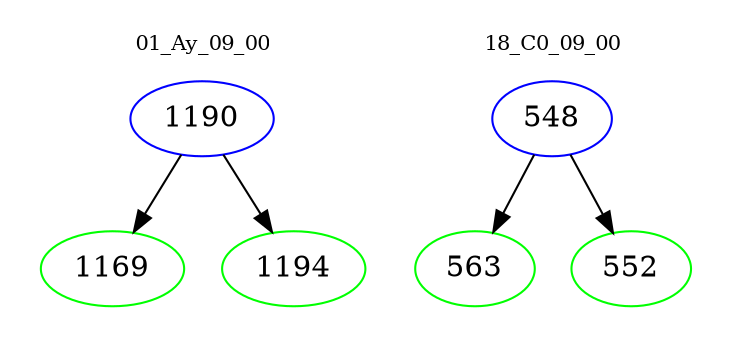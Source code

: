 digraph{
subgraph cluster_0 {
color = white
label = "01_Ay_09_00";
fontsize=10;
T0_1190 [label="1190", color="blue"]
T0_1190 -> T0_1169 [color="black"]
T0_1169 [label="1169", color="green"]
T0_1190 -> T0_1194 [color="black"]
T0_1194 [label="1194", color="green"]
}
subgraph cluster_1 {
color = white
label = "18_C0_09_00";
fontsize=10;
T1_548 [label="548", color="blue"]
T1_548 -> T1_563 [color="black"]
T1_563 [label="563", color="green"]
T1_548 -> T1_552 [color="black"]
T1_552 [label="552", color="green"]
}
}
